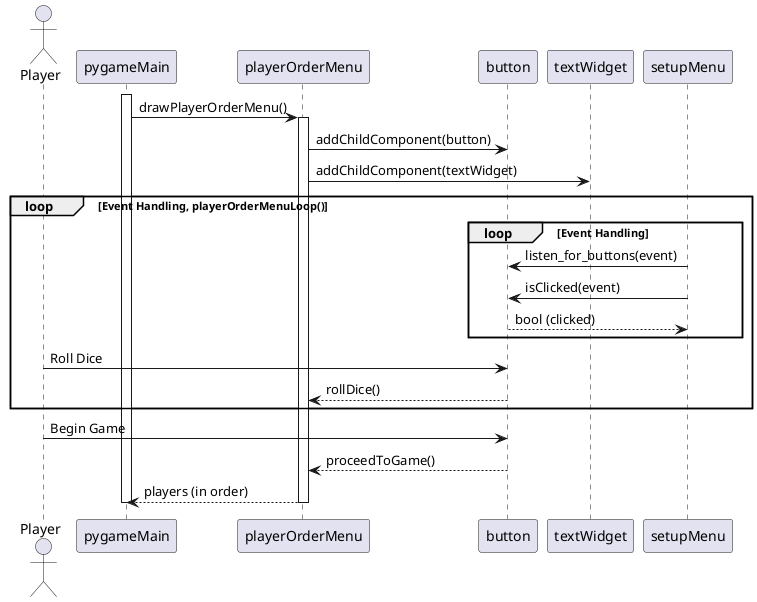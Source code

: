 ' Use Case 2: Determine Player Order

@startuml

actor Player
participant pygameMain
participant playerOrderMenu
participant button
participant textWidget

activate pygameMain

pygameMain -> playerOrderMenu: drawPlayerOrderMenu()
activate playerOrderMenu

playerOrderMenu -> button: addChildComponent(button)
playerOrderMenu -> textWidget: addChildComponent(textWidget)


loop Event Handling, playerOrderMenuLoop()
    loop Event Handling    
        setupMenu -> button: listen_for_buttons(event)
        setupMenu -> button: isClicked(event)
        button --> setupMenu: bool (clicked)
    end

    Player -> button: Roll Dice
    button --> playerOrderMenu: rollDice()

end

Player -> button: Begin Game
button --> playerOrderMenu: proceedToGame()
playerOrderMenu --> pygameMain: players (in order)

deactivate playerOrderMenu
deactivate pygameMain

@enduml
